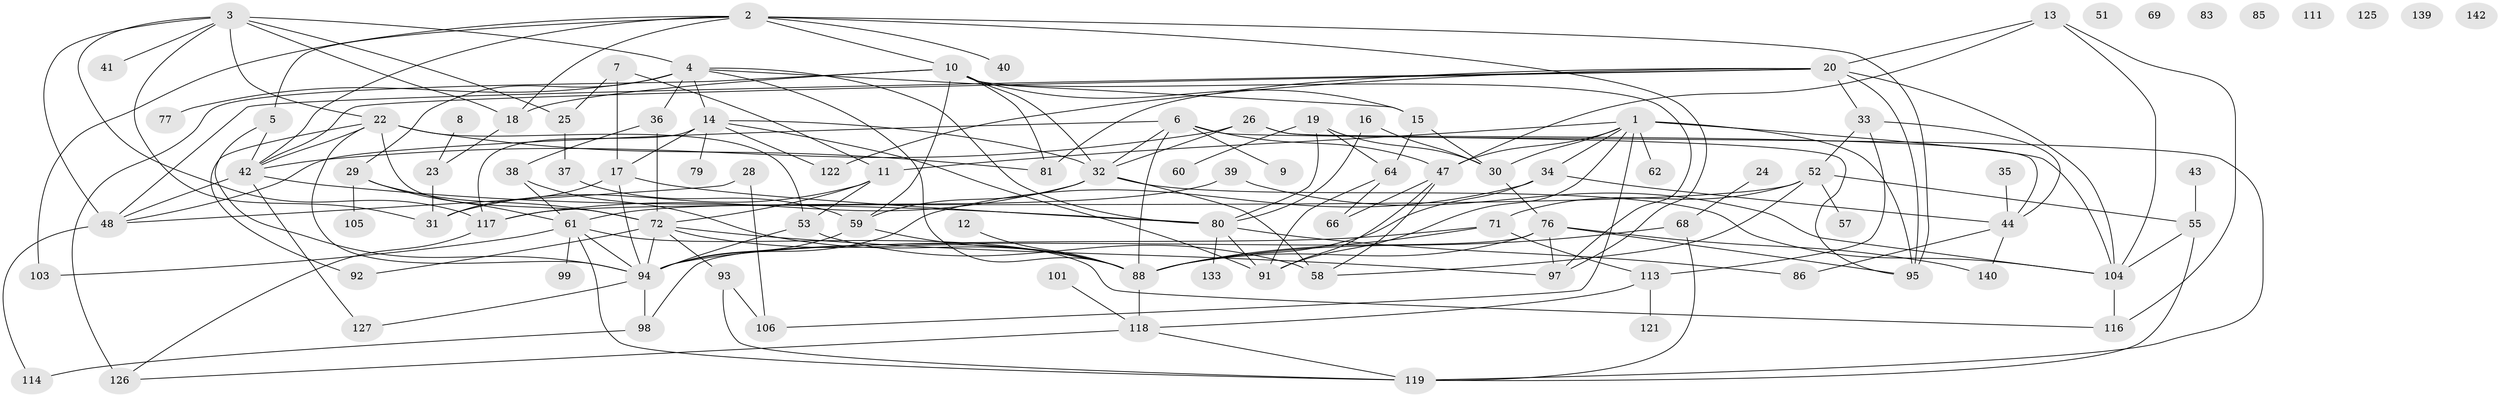 // original degree distribution, {5: 0.09859154929577464, 4: 0.2323943661971831, 3: 0.2112676056338028, 1: 0.14788732394366197, 2: 0.14788732394366197, 7: 0.028169014084507043, 6: 0.06338028169014084, 0: 0.056338028169014086, 8: 0.007042253521126761, 9: 0.007042253521126761}
// Generated by graph-tools (version 1.1) at 2025/41/03/06/25 10:41:22]
// undirected, 98 vertices, 180 edges
graph export_dot {
graph [start="1"]
  node [color=gray90,style=filled];
  1 [super="+63"];
  2 [super="+96"];
  3 [super="+45"];
  4 [super="+102"];
  5;
  6 [super="+137"];
  7;
  8;
  9;
  10 [super="+21"];
  11 [super="+123"];
  12;
  13;
  14 [super="+73"];
  15;
  16 [super="+109"];
  17 [super="+78"];
  18;
  19 [super="+46"];
  20 [super="+65"];
  22 [super="+50"];
  23 [super="+120"];
  24;
  25 [super="+56"];
  26 [super="+27"];
  28;
  29;
  30 [super="+49"];
  31 [super="+84"];
  32 [super="+75"];
  33 [super="+90"];
  34 [super="+131"];
  35;
  36 [super="+54"];
  37 [super="+107"];
  38;
  39;
  40;
  41;
  42 [super="+108"];
  43;
  44;
  47 [super="+112"];
  48 [super="+135"];
  51;
  52 [super="+74"];
  53 [super="+70"];
  55;
  57;
  58 [super="+100"];
  59;
  60;
  61 [super="+82"];
  62;
  64 [super="+67"];
  66;
  68;
  69;
  71 [super="+89"];
  72 [super="+110"];
  76 [super="+87"];
  77;
  79;
  80 [super="+138"];
  81;
  83;
  85;
  86;
  88 [super="+130"];
  91 [super="+141"];
  92;
  93;
  94 [super="+128"];
  95 [super="+136"];
  97;
  98;
  99;
  101;
  103 [super="+124"];
  104 [super="+115"];
  105;
  106;
  111;
  113;
  114;
  116;
  117;
  118 [super="+132"];
  119 [super="+134"];
  121;
  122;
  125;
  126 [super="+129"];
  127;
  133;
  139;
  140;
  142;
  1 -- 11;
  1 -- 34;
  1 -- 106;
  1 -- 62;
  1 -- 47;
  1 -- 30;
  1 -- 104;
  1 -- 91;
  1 -- 95;
  2 -- 18;
  2 -- 40;
  2 -- 103;
  2 -- 42;
  2 -- 97;
  2 -- 5;
  2 -- 10;
  2 -- 95;
  3 -- 48;
  3 -- 31;
  3 -- 25 [weight=2];
  3 -- 18;
  3 -- 4;
  3 -- 117;
  3 -- 22;
  3 -- 41;
  4 -- 15;
  4 -- 77;
  4 -- 14;
  4 -- 29;
  4 -- 36;
  4 -- 88;
  4 -- 80;
  5 -- 94;
  5 -- 42;
  6 -- 95;
  6 -- 47;
  6 -- 48;
  6 -- 32;
  6 -- 9;
  6 -- 88;
  7 -- 25;
  7 -- 11;
  7 -- 17;
  8 -- 23;
  10 -- 15;
  10 -- 18;
  10 -- 97;
  10 -- 81;
  10 -- 59;
  10 -- 126;
  10 -- 32;
  11 -- 53;
  11 -- 72;
  11 -- 31;
  12 -- 88;
  13 -- 104;
  13 -- 116;
  13 -- 20;
  13 -- 47;
  14 -- 17;
  14 -- 79;
  14 -- 91;
  14 -- 32;
  14 -- 117;
  14 -- 122;
  15 -- 30;
  15 -- 64;
  16 -- 80;
  16 -- 30;
  17 -- 94;
  17 -- 31;
  17 -- 80;
  18 -- 23;
  19 -- 30;
  19 -- 64;
  19 -- 80;
  19 -- 60;
  20 -- 33;
  20 -- 42;
  20 -- 48;
  20 -- 81;
  20 -- 122;
  20 -- 95;
  20 -- 104;
  22 -- 72;
  22 -- 81;
  22 -- 53;
  22 -- 42;
  22 -- 92;
  22 -- 94;
  23 -- 31;
  24 -- 68;
  25 -- 37 [weight=2];
  26 -- 32;
  26 -- 42;
  26 -- 44;
  26 -- 119;
  28 -- 106;
  28 -- 48;
  29 -- 72;
  29 -- 105;
  29 -- 61;
  30 -- 76;
  32 -- 117;
  32 -- 59;
  32 -- 104;
  32 -- 58 [weight=2];
  33 -- 44;
  33 -- 52;
  33 -- 113;
  34 -- 94;
  34 -- 44;
  34 -- 88;
  35 -- 44;
  36 -- 38;
  36 -- 72;
  37 -- 59;
  38 -- 61;
  38 -- 88;
  39 -- 61;
  39 -- 104;
  42 -- 127;
  42 -- 48;
  42 -- 80;
  43 -- 55;
  44 -- 86;
  44 -- 140;
  47 -- 66;
  47 -- 58;
  47 -- 91;
  48 -- 114;
  52 -- 117;
  52 -- 55;
  52 -- 71;
  52 -- 57;
  52 -- 58;
  53 -- 94;
  53 -- 58;
  55 -- 104;
  55 -- 119;
  59 -- 94;
  59 -- 88;
  61 -- 99;
  61 -- 103;
  61 -- 119;
  61 -- 116;
  61 -- 94;
  64 -- 66;
  64 -- 91;
  68 -- 88;
  68 -- 119;
  71 -- 113;
  71 -- 94;
  71 -- 88;
  72 -- 88;
  72 -- 93;
  72 -- 97;
  72 -- 92;
  72 -- 94;
  76 -- 98;
  76 -- 97;
  76 -- 140;
  76 -- 88;
  76 -- 95;
  80 -- 91;
  80 -- 133;
  80 -- 86;
  88 -- 118;
  93 -- 106;
  93 -- 119;
  94 -- 98;
  94 -- 127;
  98 -- 114;
  101 -- 118;
  104 -- 116;
  113 -- 118;
  113 -- 121;
  117 -- 126;
  118 -- 126;
  118 -- 119;
}
